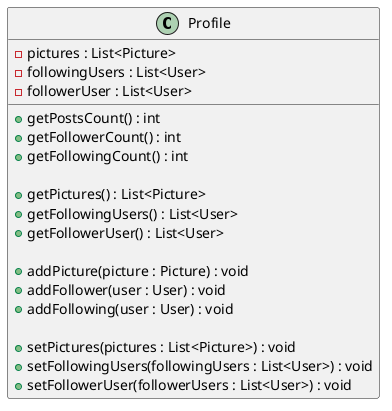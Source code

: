 @startuml
class Profile{
- pictures : List<Picture>
- followingUsers : List<User>
- followerUser : List<User>

+ getPostsCount() : int
+ getFollowerCount() : int
+ getFollowingCount() : int

+ getPictures() : List<Picture>
+ getFollowingUsers() : List<User>
+ getFollowerUser() : List<User>

+ addPicture(picture : Picture) : void
+ addFollower(user : User) : void
+ addFollowing(user : User) : void

+ setPictures(pictures : List<Picture>) : void
+ setFollowingUsers(followingUsers : List<User>) : void
+ setFollowerUser(followerUsers : List<User>) : void
}
@enduml